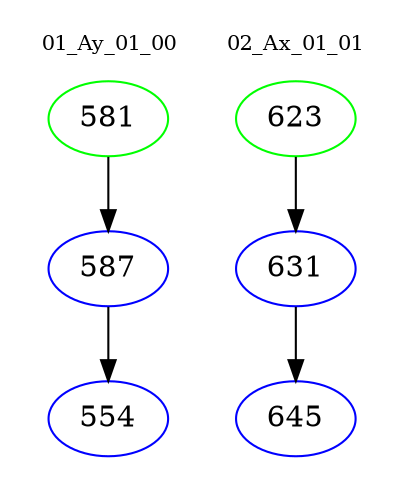 digraph{
subgraph cluster_0 {
color = white
label = "01_Ay_01_00";
fontsize=10;
T0_581 [label="581", color="green"]
T0_581 -> T0_587 [color="black"]
T0_587 [label="587", color="blue"]
T0_587 -> T0_554 [color="black"]
T0_554 [label="554", color="blue"]
}
subgraph cluster_1 {
color = white
label = "02_Ax_01_01";
fontsize=10;
T1_623 [label="623", color="green"]
T1_623 -> T1_631 [color="black"]
T1_631 [label="631", color="blue"]
T1_631 -> T1_645 [color="black"]
T1_645 [label="645", color="blue"]
}
}
